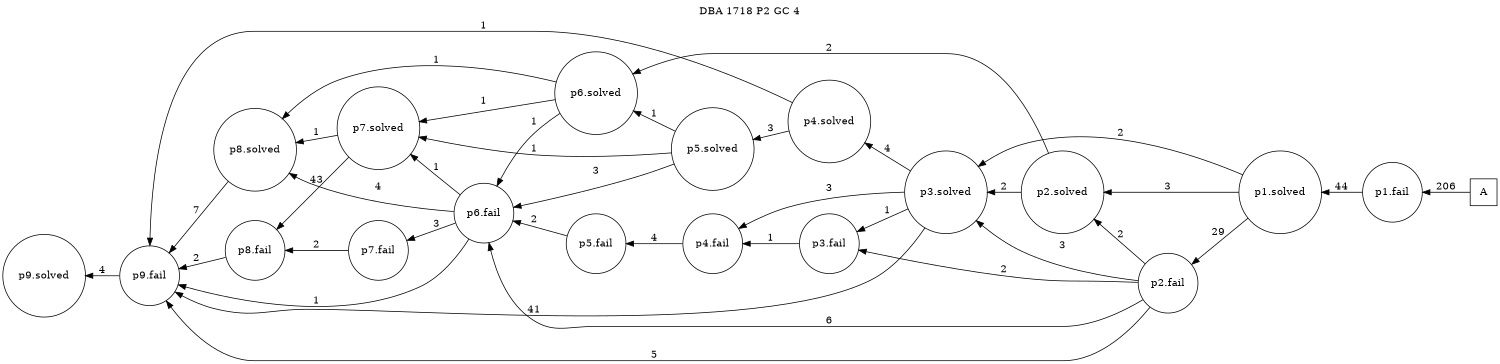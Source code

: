 digraph DBA_1718_P2_GC_4 {
labelloc="tl"
label= " DBA 1718 P2 GC 4 "
rankdir="RL";
graph [ size=" 10 , 10 !"]

"A" [shape="square" label="A"]
"p1.fail" [shape="circle" label="p1.fail"]
"p1.solved" [shape="circle" label="p1.solved"]
"p2.fail" [shape="circle" label="p2.fail"]
"p3.solved" [shape="circle" label="p3.solved"]
"p4.fail" [shape="circle" label="p4.fail"]
"p5.fail" [shape="circle" label="p5.fail"]
"p3.fail" [shape="circle" label="p3.fail"]
"p4.solved" [shape="circle" label="p4.solved"]
"p5.solved" [shape="circle" label="p5.solved"]
"p6.fail" [shape="circle" label="p6.fail"]
"p7.solved" [shape="circle" label="p7.solved"]
"p8.fail" [shape="circle" label="p8.fail"]
"p2.solved" [shape="circle" label="p2.solved"]
"p6.solved" [shape="circle" label="p6.solved"]
"p8.solved" [shape="circle" label="p8.solved"]
"p9.fail" [shape="circle" label="p9.fail"]
"p7.fail" [shape="circle" label="p7.fail"]
"p9.solved" [shape="circle" label="p9.solved"]
"A" -> "p1.fail" [ label=206]
"p1.fail" -> "p1.solved" [ label=44]
"p1.solved" -> "p2.fail" [ label=29]
"p1.solved" -> "p3.solved" [ label=2]
"p1.solved" -> "p2.solved" [ label=3]
"p2.fail" -> "p3.solved" [ label=3]
"p2.fail" -> "p3.fail" [ label=2]
"p2.fail" -> "p6.fail" [ label=6]
"p2.fail" -> "p2.solved" [ label=2]
"p2.fail" -> "p9.fail" [ label=5]
"p3.solved" -> "p4.fail" [ label=3]
"p3.solved" -> "p3.fail" [ label=1]
"p3.solved" -> "p4.solved" [ label=4]
"p3.solved" -> "p9.fail" [ label=41]
"p4.fail" -> "p5.fail" [ label=4]
"p5.fail" -> "p6.fail" [ label=2]
"p3.fail" -> "p4.fail" [ label=1]
"p4.solved" -> "p5.solved" [ label=3]
"p4.solved" -> "p9.fail" [ label=1]
"p5.solved" -> "p6.fail" [ label=3]
"p5.solved" -> "p7.solved" [ label=1]
"p5.solved" -> "p6.solved" [ label=1]
"p6.fail" -> "p7.solved" [ label=1]
"p6.fail" -> "p8.solved" [ label=4]
"p6.fail" -> "p9.fail" [ label=1]
"p6.fail" -> "p7.fail" [ label=3]
"p7.solved" -> "p8.fail" [ label=43]
"p7.solved" -> "p8.solved" [ label=1]
"p8.fail" -> "p9.fail" [ label=2]
"p2.solved" -> "p3.solved" [ label=2]
"p2.solved" -> "p6.solved" [ label=2]
"p6.solved" -> "p6.fail" [ label=1]
"p6.solved" -> "p7.solved" [ label=1]
"p6.solved" -> "p8.solved" [ label=1]
"p8.solved" -> "p9.fail" [ label=7]
"p9.fail" -> "p9.solved" [ label=4]
"p7.fail" -> "p8.fail" [ label=2]
}
